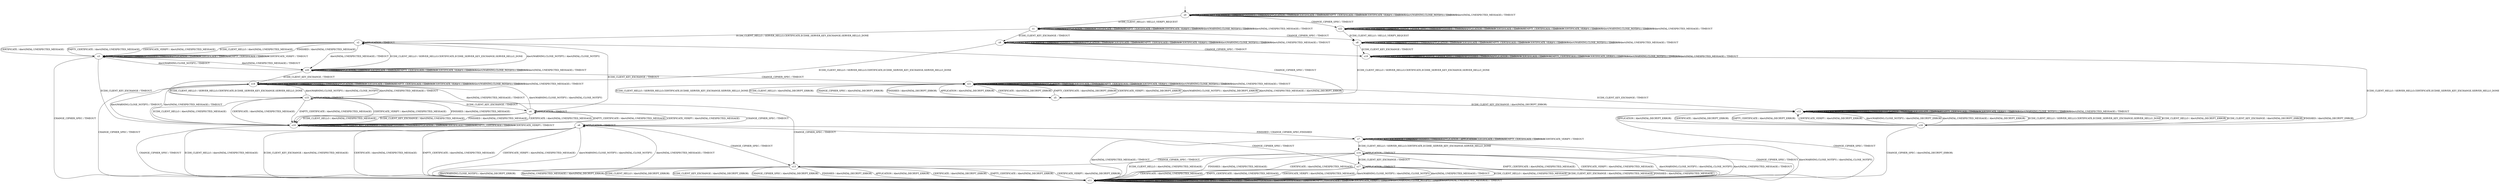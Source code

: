 digraph h5 {
s0 [label="s0"];
s1 [label="s1"];
s22 [label="s22"];
s2 [label="s2"];
s8 [label="s8"];
s9 [label="s9"];
s3 [label="s3"];
s4 [label="s4"];
s5 [label="s5"];
s15 [label="s15"];
s19 [label="s19"];
s20 [label="s20"];
s6 [label="s6"];
s10 [label="s10"];
s11 [label="s11"];
s12 [label="s12"];
s18 [label="s18"];
s21 [label="s21"];
s7 [label="s7"];
s13 [label="s13"];
s16 [label="s16"];
s14 [label="s14"];
s17 [label="s17"];
s0 -> s1 [label="ECDH_CLIENT_HELLO / HELLO_VERIFY_REQUEST"];
s0 -> s0 [label="ECDH_CLIENT_KEY_EXCHANGE / TIMEOUT"];
s0 -> s22 [label="CHANGE_CIPHER_SPEC / TIMEOUT"];
s0 -> s0 [label="FINISHED / TIMEOUT"];
s0 -> s0 [label="APPLICATION / TIMEOUT"];
s0 -> s0 [label="CERTIFICATE / TIMEOUT"];
s0 -> s0 [label="EMPTY_CERTIFICATE / TIMEOUT"];
s0 -> s0 [label="CERTIFICATE_VERIFY / TIMEOUT"];
s0 -> s0 [label="Alert(WARNING,CLOSE_NOTIFY) / TIMEOUT"];
s0 -> s0 [label="Alert(FATAL,UNEXPECTED_MESSAGE) / TIMEOUT"];
s1 -> s2 [label="ECDH_CLIENT_HELLO / SERVER_HELLO,CERTIFICATE,ECDHE_SERVER_KEY_EXCHANGE,SERVER_HELLO_DONE"];
s1 -> s9 [label="ECDH_CLIENT_KEY_EXCHANGE / TIMEOUT"];
s1 -> s8 [label="CHANGE_CIPHER_SPEC / TIMEOUT"];
s1 -> s1 [label="FINISHED / TIMEOUT"];
s1 -> s1 [label="APPLICATION / TIMEOUT"];
s1 -> s1 [label="CERTIFICATE / TIMEOUT"];
s1 -> s1 [label="EMPTY_CERTIFICATE / TIMEOUT"];
s1 -> s1 [label="CERTIFICATE_VERIFY / TIMEOUT"];
s1 -> s1 [label="Alert(WARNING,CLOSE_NOTIFY) / TIMEOUT"];
s1 -> s1 [label="Alert(FATAL,UNEXPECTED_MESSAGE) / TIMEOUT"];
s22 -> s8 [label="ECDH_CLIENT_HELLO / HELLO_VERIFY_REQUEST"];
s22 -> s22 [label="ECDH_CLIENT_KEY_EXCHANGE / TIMEOUT"];
s22 -> s22 [label="CHANGE_CIPHER_SPEC / TIMEOUT"];
s22 -> s22 [label="FINISHED / TIMEOUT"];
s22 -> s22 [label="APPLICATION / TIMEOUT"];
s22 -> s22 [label="CERTIFICATE / TIMEOUT"];
s22 -> s22 [label="EMPTY_CERTIFICATE / TIMEOUT"];
s22 -> s22 [label="CERTIFICATE_VERIFY / TIMEOUT"];
s22 -> s22 [label="Alert(WARNING,CLOSE_NOTIFY) / TIMEOUT"];
s22 -> s22 [label="Alert(FATAL,UNEXPECTED_MESSAGE) / TIMEOUT"];
s2 -> s3 [label="ECDH_CLIENT_HELLO / Alert(FATAL,UNEXPECTED_MESSAGE)"];
s2 -> s4 [label="ECDH_CLIENT_KEY_EXCHANGE / TIMEOUT"];
s2 -> s5 [label="CHANGE_CIPHER_SPEC / TIMEOUT"];
s2 -> s3 [label="FINISHED / Alert(FATAL,UNEXPECTED_MESSAGE)"];
s2 -> s2 [label="APPLICATION / TIMEOUT"];
s2 -> s3 [label="CERTIFICATE / Alert(FATAL,UNEXPECTED_MESSAGE)"];
s2 -> s3 [label="EMPTY_CERTIFICATE / Alert(FATAL,UNEXPECTED_MESSAGE)"];
s2 -> s3 [label="CERTIFICATE_VERIFY / Alert(FATAL,UNEXPECTED_MESSAGE)"];
s2 -> s20 [label="Alert(WARNING,CLOSE_NOTIFY) / Alert(FATAL,CLOSE_NOTIFY)"];
s2 -> s20 [label="Alert(FATAL,UNEXPECTED_MESSAGE) / TIMEOUT"];
s8 -> s5 [label="ECDH_CLIENT_HELLO / SERVER_HELLO,CERTIFICATE,ECDHE_SERVER_KEY_EXCHANGE,SERVER_HELLO_DONE"];
s8 -> s19 [label="ECDH_CLIENT_KEY_EXCHANGE / TIMEOUT"];
s8 -> s8 [label="CHANGE_CIPHER_SPEC / TIMEOUT"];
s8 -> s8 [label="FINISHED / TIMEOUT"];
s8 -> s8 [label="APPLICATION / TIMEOUT"];
s8 -> s8 [label="CERTIFICATE / TIMEOUT"];
s8 -> s8 [label="EMPTY_CERTIFICATE / TIMEOUT"];
s8 -> s8 [label="CERTIFICATE_VERIFY / TIMEOUT"];
s8 -> s8 [label="Alert(WARNING,CLOSE_NOTIFY) / TIMEOUT"];
s8 -> s8 [label="Alert(FATAL,UNEXPECTED_MESSAGE) / TIMEOUT"];
s9 -> s15 [label="ECDH_CLIENT_HELLO / SERVER_HELLO,CERTIFICATE,ECDHE_SERVER_KEY_EXCHANGE,SERVER_HELLO_DONE"];
s9 -> s9 [label="ECDH_CLIENT_KEY_EXCHANGE / TIMEOUT"];
s9 -> s19 [label="CHANGE_CIPHER_SPEC / TIMEOUT"];
s9 -> s9 [label="FINISHED / TIMEOUT"];
s9 -> s9 [label="APPLICATION / TIMEOUT"];
s9 -> s9 [label="CERTIFICATE / TIMEOUT"];
s9 -> s9 [label="EMPTY_CERTIFICATE / TIMEOUT"];
s9 -> s9 [label="CERTIFICATE_VERIFY / TIMEOUT"];
s9 -> s9 [label="Alert(WARNING,CLOSE_NOTIFY) / TIMEOUT"];
s9 -> s9 [label="Alert(FATAL,UNEXPECTED_MESSAGE) / TIMEOUT"];
s3 -> s3 [label="ECDH_CLIENT_HELLO / TIMEOUT"];
s3 -> s10 [label="ECDH_CLIENT_KEY_EXCHANGE / TIMEOUT"];
s3 -> s11 [label="CHANGE_CIPHER_SPEC / TIMEOUT"];
s3 -> s3 [label="FINISHED / TIMEOUT"];
s3 -> s3 [label="APPLICATION / TIMEOUT"];
s3 -> s3 [label="CERTIFICATE / TIMEOUT"];
s3 -> s3 [label="EMPTY_CERTIFICATE / TIMEOUT"];
s3 -> s3 [label="CERTIFICATE_VERIFY / TIMEOUT"];
s3 -> s20 [label="Alert(WARNING,CLOSE_NOTIFY) / TIMEOUT"];
s3 -> s20 [label="Alert(FATAL,UNEXPECTED_MESSAGE) / TIMEOUT"];
s4 -> s10 [label="ECDH_CLIENT_HELLO / Alert(FATAL,UNEXPECTED_MESSAGE)"];
s4 -> s10 [label="ECDH_CLIENT_KEY_EXCHANGE / Alert(FATAL,UNEXPECTED_MESSAGE)"];
s4 -> s6 [label="CHANGE_CIPHER_SPEC / TIMEOUT"];
s4 -> s10 [label="FINISHED / Alert(FATAL,UNEXPECTED_MESSAGE)"];
s4 -> s4 [label="APPLICATION / TIMEOUT"];
s4 -> s10 [label="CERTIFICATE / Alert(FATAL,UNEXPECTED_MESSAGE)"];
s4 -> s10 [label="EMPTY_CERTIFICATE / Alert(FATAL,UNEXPECTED_MESSAGE)"];
s4 -> s10 [label="CERTIFICATE_VERIFY / Alert(FATAL,UNEXPECTED_MESSAGE)"];
s4 -> s18 [label="Alert(WARNING,CLOSE_NOTIFY) / Alert(FATAL,CLOSE_NOTIFY)"];
s4 -> s18 [label="Alert(FATAL,UNEXPECTED_MESSAGE) / TIMEOUT"];
s5 -> s21 [label="ECDH_CLIENT_HELLO / Alert(FATAL,DECRYPT_ERROR)"];
s5 -> s12 [label="ECDH_CLIENT_KEY_EXCHANGE / Alert(FATAL,DECRYPT_ERROR)"];
s5 -> s21 [label="CHANGE_CIPHER_SPEC / Alert(FATAL,DECRYPT_ERROR)"];
s5 -> s21 [label="FINISHED / Alert(FATAL,DECRYPT_ERROR)"];
s5 -> s21 [label="APPLICATION / Alert(FATAL,DECRYPT_ERROR)"];
s5 -> s21 [label="CERTIFICATE / Alert(FATAL,DECRYPT_ERROR)"];
s5 -> s21 [label="EMPTY_CERTIFICATE / Alert(FATAL,DECRYPT_ERROR)"];
s5 -> s21 [label="CERTIFICATE_VERIFY / Alert(FATAL,DECRYPT_ERROR)"];
s5 -> s21 [label="Alert(WARNING,CLOSE_NOTIFY) / Alert(FATAL,DECRYPT_ERROR)"];
s5 -> s21 [label="Alert(FATAL,UNEXPECTED_MESSAGE) / Alert(FATAL,DECRYPT_ERROR)"];
s15 -> s10 [label="ECDH_CLIENT_HELLO / Alert(FATAL,UNEXPECTED_MESSAGE)"];
s15 -> s4 [label="ECDH_CLIENT_KEY_EXCHANGE / TIMEOUT"];
s15 -> s13 [label="CHANGE_CIPHER_SPEC / TIMEOUT"];
s15 -> s10 [label="FINISHED / Alert(FATAL,UNEXPECTED_MESSAGE)"];
s15 -> s15 [label="APPLICATION / TIMEOUT"];
s15 -> s10 [label="CERTIFICATE / Alert(FATAL,UNEXPECTED_MESSAGE)"];
s15 -> s10 [label="EMPTY_CERTIFICATE / Alert(FATAL,UNEXPECTED_MESSAGE)"];
s15 -> s10 [label="CERTIFICATE_VERIFY / Alert(FATAL,UNEXPECTED_MESSAGE)"];
s15 -> s18 [label="Alert(WARNING,CLOSE_NOTIFY) / Alert(FATAL,CLOSE_NOTIFY)"];
s15 -> s18 [label="Alert(FATAL,UNEXPECTED_MESSAGE) / TIMEOUT"];
s19 -> s16 [label="ECDH_CLIENT_HELLO / SERVER_HELLO,CERTIFICATE,ECDHE_SERVER_KEY_EXCHANGE,SERVER_HELLO_DONE"];
s19 -> s19 [label="ECDH_CLIENT_KEY_EXCHANGE / TIMEOUT"];
s19 -> s19 [label="CHANGE_CIPHER_SPEC / TIMEOUT"];
s19 -> s19 [label="FINISHED / TIMEOUT"];
s19 -> s19 [label="APPLICATION / TIMEOUT"];
s19 -> s19 [label="CERTIFICATE / TIMEOUT"];
s19 -> s19 [label="EMPTY_CERTIFICATE / TIMEOUT"];
s19 -> s19 [label="CERTIFICATE_VERIFY / TIMEOUT"];
s19 -> s19 [label="Alert(WARNING,CLOSE_NOTIFY) / TIMEOUT"];
s19 -> s19 [label="Alert(FATAL,UNEXPECTED_MESSAGE) / TIMEOUT"];
s20 -> s2 [label="ECDH_CLIENT_HELLO / SERVER_HELLO,CERTIFICATE,ECDHE_SERVER_KEY_EXCHANGE,SERVER_HELLO_DONE"];
s20 -> s18 [label="ECDH_CLIENT_KEY_EXCHANGE / TIMEOUT"];
s20 -> s21 [label="CHANGE_CIPHER_SPEC / TIMEOUT"];
s20 -> s20 [label="FINISHED / TIMEOUT"];
s20 -> s20 [label="APPLICATION / TIMEOUT"];
s20 -> s20 [label="CERTIFICATE / TIMEOUT"];
s20 -> s20 [label="EMPTY_CERTIFICATE / TIMEOUT"];
s20 -> s20 [label="CERTIFICATE_VERIFY / TIMEOUT"];
s20 -> s20 [label="Alert(WARNING,CLOSE_NOTIFY) / TIMEOUT"];
s20 -> s20 [label="Alert(FATAL,UNEXPECTED_MESSAGE) / TIMEOUT"];
s6 -> s11 [label="ECDH_CLIENT_HELLO / Alert(FATAL,UNEXPECTED_MESSAGE)"];
s6 -> s11 [label="ECDH_CLIENT_KEY_EXCHANGE / Alert(FATAL,UNEXPECTED_MESSAGE)"];
s6 -> s13 [label="CHANGE_CIPHER_SPEC / TIMEOUT"];
s6 -> s7 [label="FINISHED / CHANGE_CIPHER_SPEC,FINISHED"];
s6 -> s6 [label="APPLICATION / TIMEOUT"];
s6 -> s11 [label="CERTIFICATE / Alert(FATAL,UNEXPECTED_MESSAGE)"];
s6 -> s11 [label="EMPTY_CERTIFICATE / Alert(FATAL,UNEXPECTED_MESSAGE)"];
s6 -> s11 [label="CERTIFICATE_VERIFY / Alert(FATAL,UNEXPECTED_MESSAGE)"];
s6 -> s11 [label="Alert(WARNING,CLOSE_NOTIFY) / Alert(FATAL,CLOSE_NOTIFY)"];
s6 -> s11 [label="Alert(FATAL,UNEXPECTED_MESSAGE) / TIMEOUT"];
s10 -> s10 [label="ECDH_CLIENT_HELLO / TIMEOUT"];
s10 -> s10 [label="ECDH_CLIENT_KEY_EXCHANGE / TIMEOUT"];
s10 -> s11 [label="CHANGE_CIPHER_SPEC / TIMEOUT"];
s10 -> s10 [label="FINISHED / TIMEOUT"];
s10 -> s10 [label="APPLICATION / TIMEOUT"];
s10 -> s10 [label="CERTIFICATE / TIMEOUT"];
s10 -> s10 [label="EMPTY_CERTIFICATE / TIMEOUT"];
s10 -> s10 [label="CERTIFICATE_VERIFY / TIMEOUT"];
s10 -> s18 [label="Alert(WARNING,CLOSE_NOTIFY) / TIMEOUT"];
s10 -> s18 [label="Alert(FATAL,UNEXPECTED_MESSAGE) / TIMEOUT"];
s11 -> s11 [label="ECDH_CLIENT_HELLO / TIMEOUT"];
s11 -> s11 [label="ECDH_CLIENT_KEY_EXCHANGE / TIMEOUT"];
s11 -> s11 [label="CHANGE_CIPHER_SPEC / TIMEOUT"];
s11 -> s11 [label="FINISHED / TIMEOUT"];
s11 -> s11 [label="APPLICATION / TIMEOUT"];
s11 -> s11 [label="CERTIFICATE / TIMEOUT"];
s11 -> s11 [label="EMPTY_CERTIFICATE / TIMEOUT"];
s11 -> s11 [label="CERTIFICATE_VERIFY / TIMEOUT"];
s11 -> s11 [label="Alert(WARNING,CLOSE_NOTIFY) / TIMEOUT"];
s11 -> s11 [label="Alert(FATAL,UNEXPECTED_MESSAGE) / TIMEOUT"];
s12 -> s16 [label="ECDH_CLIENT_HELLO / SERVER_HELLO,CERTIFICATE,ECDHE_SERVER_KEY_EXCHANGE,SERVER_HELLO_DONE"];
s12 -> s12 [label="ECDH_CLIENT_KEY_EXCHANGE / TIMEOUT"];
s12 -> s11 [label="CHANGE_CIPHER_SPEC / TIMEOUT"];
s12 -> s12 [label="FINISHED / TIMEOUT"];
s12 -> s12 [label="APPLICATION / TIMEOUT"];
s12 -> s12 [label="CERTIFICATE / TIMEOUT"];
s12 -> s12 [label="EMPTY_CERTIFICATE / TIMEOUT"];
s12 -> s12 [label="CERTIFICATE_VERIFY / TIMEOUT"];
s12 -> s12 [label="Alert(WARNING,CLOSE_NOTIFY) / TIMEOUT"];
s12 -> s12 [label="Alert(FATAL,UNEXPECTED_MESSAGE) / TIMEOUT"];
s18 -> s15 [label="ECDH_CLIENT_HELLO / SERVER_HELLO,CERTIFICATE,ECDHE_SERVER_KEY_EXCHANGE,SERVER_HELLO_DONE"];
s18 -> s18 [label="ECDH_CLIENT_KEY_EXCHANGE / TIMEOUT"];
s18 -> s11 [label="CHANGE_CIPHER_SPEC / TIMEOUT"];
s18 -> s18 [label="FINISHED / TIMEOUT"];
s18 -> s18 [label="APPLICATION / TIMEOUT"];
s18 -> s18 [label="CERTIFICATE / TIMEOUT"];
s18 -> s18 [label="EMPTY_CERTIFICATE / TIMEOUT"];
s18 -> s18 [label="CERTIFICATE_VERIFY / TIMEOUT"];
s18 -> s18 [label="Alert(WARNING,CLOSE_NOTIFY) / TIMEOUT"];
s18 -> s18 [label="Alert(FATAL,UNEXPECTED_MESSAGE) / TIMEOUT"];
s21 -> s5 [label="ECDH_CLIENT_HELLO / SERVER_HELLO,CERTIFICATE,ECDHE_SERVER_KEY_EXCHANGE,SERVER_HELLO_DONE"];
s21 -> s12 [label="ECDH_CLIENT_KEY_EXCHANGE / TIMEOUT"];
s21 -> s21 [label="CHANGE_CIPHER_SPEC / TIMEOUT"];
s21 -> s21 [label="FINISHED / TIMEOUT"];
s21 -> s21 [label="APPLICATION / TIMEOUT"];
s21 -> s21 [label="CERTIFICATE / TIMEOUT"];
s21 -> s21 [label="EMPTY_CERTIFICATE / TIMEOUT"];
s21 -> s21 [label="CERTIFICATE_VERIFY / TIMEOUT"];
s21 -> s21 [label="Alert(WARNING,CLOSE_NOTIFY) / TIMEOUT"];
s21 -> s21 [label="Alert(FATAL,UNEXPECTED_MESSAGE) / TIMEOUT"];
s7 -> s14 [label="ECDH_CLIENT_HELLO / SERVER_HELLO,CERTIFICATE,ECDHE_SERVER_KEY_EXCHANGE,SERVER_HELLO_DONE"];
s7 -> s7 [label="ECDH_CLIENT_KEY_EXCHANGE / TIMEOUT"];
s7 -> s11 [label="CHANGE_CIPHER_SPEC / TIMEOUT"];
s7 -> s7 [label="FINISHED / TIMEOUT"];
s7 -> s7 [label="APPLICATION / APPLICATION"];
s7 -> s7 [label="CERTIFICATE / TIMEOUT"];
s7 -> s7 [label="EMPTY_CERTIFICATE / TIMEOUT"];
s7 -> s7 [label="CERTIFICATE_VERIFY / TIMEOUT"];
s7 -> s11 [label="Alert(WARNING,CLOSE_NOTIFY) / Alert(FATAL,CLOSE_NOTIFY)"];
s7 -> s11 [label="Alert(FATAL,UNEXPECTED_MESSAGE) / TIMEOUT"];
s13 -> s11 [label="ECDH_CLIENT_HELLO / Alert(FATAL,DECRYPT_ERROR)"];
s13 -> s11 [label="ECDH_CLIENT_KEY_EXCHANGE / Alert(FATAL,DECRYPT_ERROR)"];
s13 -> s11 [label="CHANGE_CIPHER_SPEC / Alert(FATAL,DECRYPT_ERROR)"];
s13 -> s11 [label="FINISHED / Alert(FATAL,DECRYPT_ERROR)"];
s13 -> s11 [label="APPLICATION / Alert(FATAL,DECRYPT_ERROR)"];
s13 -> s11 [label="CERTIFICATE / Alert(FATAL,DECRYPT_ERROR)"];
s13 -> s11 [label="EMPTY_CERTIFICATE / Alert(FATAL,DECRYPT_ERROR)"];
s13 -> s11 [label="CERTIFICATE_VERIFY / Alert(FATAL,DECRYPT_ERROR)"];
s13 -> s11 [label="Alert(WARNING,CLOSE_NOTIFY) / Alert(FATAL,DECRYPT_ERROR)"];
s13 -> s11 [label="Alert(FATAL,UNEXPECTED_MESSAGE) / Alert(FATAL,DECRYPT_ERROR)"];
s16 -> s12 [label="ECDH_CLIENT_HELLO / Alert(FATAL,DECRYPT_ERROR)"];
s16 -> s12 [label="ECDH_CLIENT_KEY_EXCHANGE / Alert(FATAL,DECRYPT_ERROR)"];
s16 -> s11 [label="CHANGE_CIPHER_SPEC / Alert(FATAL,DECRYPT_ERROR)"];
s16 -> s12 [label="FINISHED / Alert(FATAL,DECRYPT_ERROR)"];
s16 -> s12 [label="APPLICATION / Alert(FATAL,DECRYPT_ERROR)"];
s16 -> s12 [label="CERTIFICATE / Alert(FATAL,DECRYPT_ERROR)"];
s16 -> s12 [label="EMPTY_CERTIFICATE / Alert(FATAL,DECRYPT_ERROR)"];
s16 -> s12 [label="CERTIFICATE_VERIFY / Alert(FATAL,DECRYPT_ERROR)"];
s16 -> s12 [label="Alert(WARNING,CLOSE_NOTIFY) / Alert(FATAL,DECRYPT_ERROR)"];
s16 -> s12 [label="Alert(FATAL,UNEXPECTED_MESSAGE) / Alert(FATAL,DECRYPT_ERROR)"];
s14 -> s11 [label="ECDH_CLIENT_HELLO / Alert(FATAL,UNEXPECTED_MESSAGE)"];
s14 -> s17 [label="ECDH_CLIENT_KEY_EXCHANGE / TIMEOUT"];
s14 -> s13 [label="CHANGE_CIPHER_SPEC / TIMEOUT"];
s14 -> s11 [label="FINISHED / Alert(FATAL,UNEXPECTED_MESSAGE)"];
s14 -> s14 [label="APPLICATION / TIMEOUT"];
s14 -> s11 [label="CERTIFICATE / Alert(FATAL,UNEXPECTED_MESSAGE)"];
s14 -> s11 [label="EMPTY_CERTIFICATE / Alert(FATAL,UNEXPECTED_MESSAGE)"];
s14 -> s11 [label="CERTIFICATE_VERIFY / Alert(FATAL,UNEXPECTED_MESSAGE)"];
s14 -> s11 [label="Alert(WARNING,CLOSE_NOTIFY) / Alert(FATAL,CLOSE_NOTIFY)"];
s14 -> s11 [label="Alert(FATAL,UNEXPECTED_MESSAGE) / TIMEOUT"];
s17 -> s11 [label="ECDH_CLIENT_HELLO / Alert(FATAL,UNEXPECTED_MESSAGE)"];
s17 -> s11 [label="ECDH_CLIENT_KEY_EXCHANGE / Alert(FATAL,UNEXPECTED_MESSAGE)"];
s17 -> s6 [label="CHANGE_CIPHER_SPEC / TIMEOUT"];
s17 -> s11 [label="FINISHED / Alert(FATAL,UNEXPECTED_MESSAGE)"];
s17 -> s17 [label="APPLICATION / TIMEOUT"];
s17 -> s11 [label="CERTIFICATE / Alert(FATAL,UNEXPECTED_MESSAGE)"];
s17 -> s11 [label="EMPTY_CERTIFICATE / Alert(FATAL,UNEXPECTED_MESSAGE)"];
s17 -> s11 [label="CERTIFICATE_VERIFY / Alert(FATAL,UNEXPECTED_MESSAGE)"];
s17 -> s11 [label="Alert(WARNING,CLOSE_NOTIFY) / Alert(FATAL,CLOSE_NOTIFY)"];
s17 -> s11 [label="Alert(FATAL,UNEXPECTED_MESSAGE) / TIMEOUT"];
__start0 [shape=none, label=""];
__start0 -> s0 [label=""];
}
